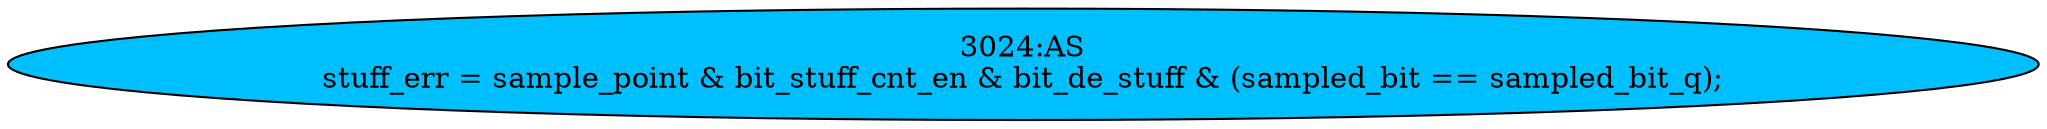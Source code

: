 strict digraph "" {
	node [label="\N"];
	"3024:AS"	 [ast="<pyverilog.vparser.ast.Assign object at 0x7f44f6930790>",
		def_var="['stuff_err']",
		fillcolor=deepskyblue,
		label="3024:AS
stuff_err = sample_point & bit_stuff_cnt_en & bit_de_stuff & (sampled_bit == sampled_bit_q);",
		statements="[]",
		style=filled,
		typ=Assign,
		use_var="['sample_point', 'bit_stuff_cnt_en', 'bit_de_stuff', 'sampled_bit', 'sampled_bit_q']"];
}
